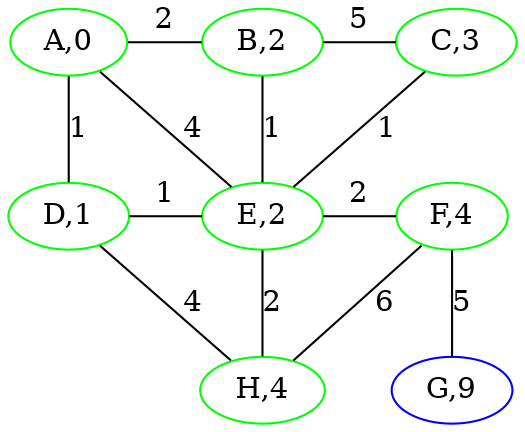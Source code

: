 graph G {
      ratio="compress";
      node [ width=.1 height=.1 ];

      A [label="A,0", color="green"]
      B [label="B,2", color="green"]
      C [label="C,3", color="green"]
      D [label="D,1", color="green"]
      E [label="E,2", color="green"]
      F [label="F,4", color="green"]
      G [label="G,9", color="blue"]
      H [label="H,4", color="green"]


      A -- B [label=2];
      B -- C [label=5];

      A -- D [label=1];
      D -- E [label=1];
      E -- F [label=2];
      F -- G [label=5];

      D -- H [label=4];

      A -- E [label=4];
      E -- C [label=1];

      B -- E [label=1];
      E -- H [label=2];

      H -- F [label=6];

      { rank=same; A B C }
      { rank=same; D E F }
      { rank=same; H G }
}